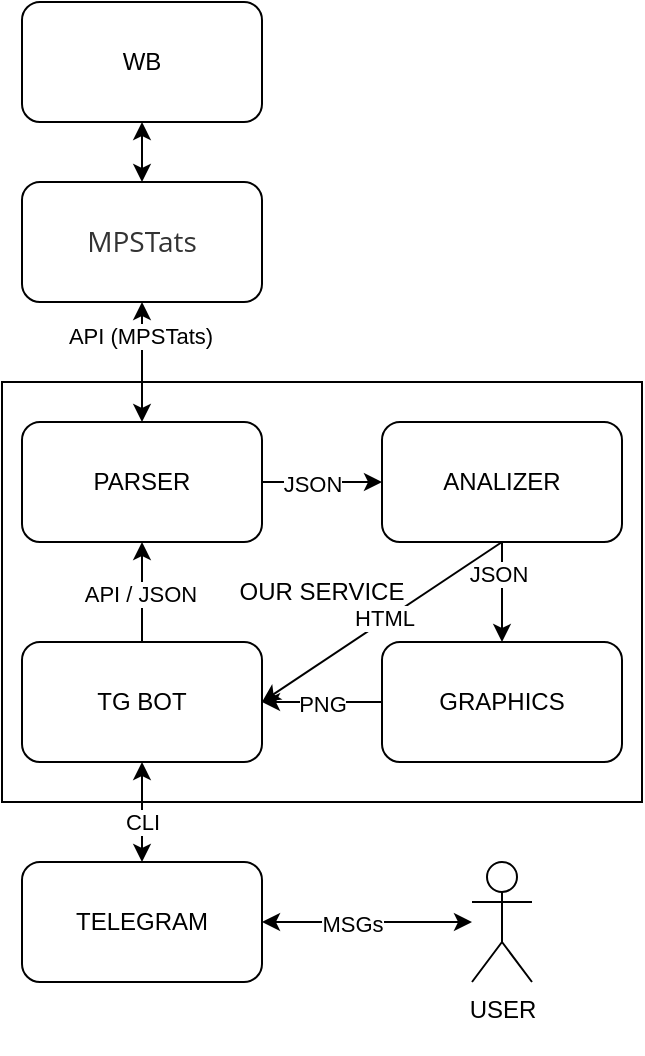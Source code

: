 <mxfile version="24.6.3" type="browser">
  <diagram name="Страница — 1" id="MD9hZOxbVFRxuhAhh0ur">
    <mxGraphModel dx="719" dy="511" grid="1" gridSize="10" guides="1" tooltips="1" connect="1" arrows="1" fold="1" page="1" pageScale="1" pageWidth="827" pageHeight="1169" math="0" shadow="0">
      <root>
        <mxCell id="0" />
        <mxCell id="1" parent="0" />
        <mxCell id="qtg9wg-0kg7Es1w7qbVz-24" value="OUR SERVICE" style="rounded=0;whiteSpace=wrap;html=1;" parent="1" vertex="1">
          <mxGeometry x="300" y="220" width="320" height="210" as="geometry" />
        </mxCell>
        <mxCell id="qtg9wg-0kg7Es1w7qbVz-1" value="PARSER" style="rounded=1;whiteSpace=wrap;html=1;" parent="1" vertex="1">
          <mxGeometry x="310" y="240" width="120" height="60" as="geometry" />
        </mxCell>
        <mxCell id="qtg9wg-0kg7Es1w7qbVz-2" value="&lt;span style=&quot;color: rgb(51, 51, 51); font-family: &amp;quot;Open Sans&amp;quot;, Helvetica, sans-serif; font-size: 14px; text-align: start; white-space-collapse: preserve; background-color: rgb(255, 255, 255);&quot;&gt;MPSTats&lt;/span&gt;" style="rounded=1;whiteSpace=wrap;html=1;" parent="1" vertex="1">
          <mxGeometry x="310" y="120" width="120" height="60" as="geometry" />
        </mxCell>
        <mxCell id="qtg9wg-0kg7Es1w7qbVz-3" value="WB" style="rounded=1;whiteSpace=wrap;html=1;" parent="1" vertex="1">
          <mxGeometry x="310" y="30" width="120" height="60" as="geometry" />
        </mxCell>
        <mxCell id="qtg9wg-0kg7Es1w7qbVz-4" value="GRAPHICS" style="rounded=1;whiteSpace=wrap;html=1;" parent="1" vertex="1">
          <mxGeometry x="490" y="350" width="120" height="60" as="geometry" />
        </mxCell>
        <mxCell id="qtg9wg-0kg7Es1w7qbVz-5" value="TG BOT" style="rounded=1;whiteSpace=wrap;html=1;" parent="1" vertex="1">
          <mxGeometry x="310" y="350" width="120" height="60" as="geometry" />
        </mxCell>
        <mxCell id="qtg9wg-0kg7Es1w7qbVz-8" value="" style="endArrow=classic;startArrow=classic;html=1;rounded=0;entryX=0.5;entryY=1;entryDx=0;entryDy=0;exitX=0.5;exitY=0;exitDx=0;exitDy=0;" parent="1" source="qtg9wg-0kg7Es1w7qbVz-1" target="qtg9wg-0kg7Es1w7qbVz-2" edge="1">
          <mxGeometry width="50" height="50" relative="1" as="geometry">
            <mxPoint x="310" y="290" as="sourcePoint" />
            <mxPoint x="360" y="240" as="targetPoint" />
          </mxGeometry>
        </mxCell>
        <mxCell id="4fTtlBteYvaDQ08V7QeZ-2" value="API (MPSTats)" style="edgeLabel;html=1;align=center;verticalAlign=middle;resizable=0;points=[];" vertex="1" connectable="0" parent="qtg9wg-0kg7Es1w7qbVz-8">
          <mxGeometry x="0.44" y="1" relative="1" as="geometry">
            <mxPoint as="offset" />
          </mxGeometry>
        </mxCell>
        <mxCell id="qtg9wg-0kg7Es1w7qbVz-9" value="" style="endArrow=classic;startArrow=classic;html=1;rounded=0;entryX=0.5;entryY=1;entryDx=0;entryDy=0;exitX=0.5;exitY=0;exitDx=0;exitDy=0;" parent="1" source="qtg9wg-0kg7Es1w7qbVz-2" target="qtg9wg-0kg7Es1w7qbVz-3" edge="1">
          <mxGeometry width="50" height="50" relative="1" as="geometry">
            <mxPoint x="310" y="290" as="sourcePoint" />
            <mxPoint x="360" y="240" as="targetPoint" />
          </mxGeometry>
        </mxCell>
        <mxCell id="qtg9wg-0kg7Es1w7qbVz-10" value="" style="endArrow=classic;startArrow=classic;html=1;rounded=0;exitX=0.5;exitY=1;exitDx=0;exitDy=0;" parent="1" source="qtg9wg-0kg7Es1w7qbVz-5" edge="1">
          <mxGeometry width="50" height="50" relative="1" as="geometry">
            <mxPoint x="50" y="230" as="sourcePoint" />
            <mxPoint x="370" y="460" as="targetPoint" />
          </mxGeometry>
        </mxCell>
        <mxCell id="4fTtlBteYvaDQ08V7QeZ-3" value="CLI" style="edgeLabel;html=1;align=center;verticalAlign=middle;resizable=0;points=[];" vertex="1" connectable="0" parent="qtg9wg-0kg7Es1w7qbVz-10">
          <mxGeometry x="0.2" relative="1" as="geometry">
            <mxPoint as="offset" />
          </mxGeometry>
        </mxCell>
        <mxCell id="qtg9wg-0kg7Es1w7qbVz-11" value="ANALIZER" style="rounded=1;whiteSpace=wrap;html=1;" parent="1" vertex="1">
          <mxGeometry x="490" y="240" width="120" height="60" as="geometry" />
        </mxCell>
        <mxCell id="qtg9wg-0kg7Es1w7qbVz-13" value="" style="endArrow=classic;html=1;rounded=0;exitX=0.5;exitY=1;exitDx=0;exitDy=0;entryX=0.5;entryY=0;entryDx=0;entryDy=0;" parent="1" source="qtg9wg-0kg7Es1w7qbVz-11" target="qtg9wg-0kg7Es1w7qbVz-4" edge="1">
          <mxGeometry width="50" height="50" relative="1" as="geometry">
            <mxPoint x="310" y="290" as="sourcePoint" />
            <mxPoint x="360" y="240" as="targetPoint" />
          </mxGeometry>
        </mxCell>
        <mxCell id="4fTtlBteYvaDQ08V7QeZ-10" value="JSON" style="edgeLabel;html=1;align=center;verticalAlign=middle;resizable=0;points=[];" vertex="1" connectable="0" parent="qtg9wg-0kg7Es1w7qbVz-13">
          <mxGeometry x="-0.36" y="-2" relative="1" as="geometry">
            <mxPoint as="offset" />
          </mxGeometry>
        </mxCell>
        <mxCell id="qtg9wg-0kg7Es1w7qbVz-14" value="" style="endArrow=classic;html=1;rounded=0;entryX=0;entryY=0.5;entryDx=0;entryDy=0;exitX=1;exitY=0.5;exitDx=0;exitDy=0;" parent="1" source="qtg9wg-0kg7Es1w7qbVz-1" target="qtg9wg-0kg7Es1w7qbVz-11" edge="1">
          <mxGeometry width="50" height="50" relative="1" as="geometry">
            <mxPoint x="310" y="290" as="sourcePoint" />
            <mxPoint x="360" y="240" as="targetPoint" />
          </mxGeometry>
        </mxCell>
        <mxCell id="4fTtlBteYvaDQ08V7QeZ-9" value="JSON" style="edgeLabel;html=1;align=center;verticalAlign=middle;resizable=0;points=[];" vertex="1" connectable="0" parent="qtg9wg-0kg7Es1w7qbVz-14">
          <mxGeometry x="-0.167" y="-1" relative="1" as="geometry">
            <mxPoint as="offset" />
          </mxGeometry>
        </mxCell>
        <mxCell id="qtg9wg-0kg7Es1w7qbVz-15" value="" style="endArrow=classic;html=1;rounded=0;exitX=0;exitY=0.5;exitDx=0;exitDy=0;entryX=1;entryY=0.5;entryDx=0;entryDy=0;" parent="1" source="qtg9wg-0kg7Es1w7qbVz-4" target="qtg9wg-0kg7Es1w7qbVz-5" edge="1">
          <mxGeometry width="50" height="50" relative="1" as="geometry">
            <mxPoint x="310" y="390" as="sourcePoint" />
            <mxPoint x="360" y="340" as="targetPoint" />
          </mxGeometry>
        </mxCell>
        <mxCell id="4fTtlBteYvaDQ08V7QeZ-6" value="PNG" style="edgeLabel;html=1;align=center;verticalAlign=middle;resizable=0;points=[];" vertex="1" connectable="0" parent="qtg9wg-0kg7Es1w7qbVz-15">
          <mxGeometry y="1" relative="1" as="geometry">
            <mxPoint as="offset" />
          </mxGeometry>
        </mxCell>
        <mxCell id="qtg9wg-0kg7Es1w7qbVz-16" value="USER&lt;div&gt;&lt;br&gt;&lt;/div&gt;" style="shape=umlActor;verticalLabelPosition=bottom;verticalAlign=top;html=1;outlineConnect=0;" parent="1" vertex="1">
          <mxGeometry x="535" y="460" width="30" height="60" as="geometry" />
        </mxCell>
        <mxCell id="qtg9wg-0kg7Es1w7qbVz-20" value="TELEGRAM" style="rounded=1;whiteSpace=wrap;html=1;" parent="1" vertex="1">
          <mxGeometry x="310" y="460" width="120" height="60" as="geometry" />
        </mxCell>
        <mxCell id="qtg9wg-0kg7Es1w7qbVz-21" value="" style="endArrow=classic;html=1;rounded=0;entryX=0.5;entryY=1;entryDx=0;entryDy=0;exitX=0.5;exitY=0;exitDx=0;exitDy=0;" parent="1" source="qtg9wg-0kg7Es1w7qbVz-5" target="qtg9wg-0kg7Es1w7qbVz-1" edge="1">
          <mxGeometry width="50" height="50" relative="1" as="geometry">
            <mxPoint x="310" y="430" as="sourcePoint" />
            <mxPoint x="360" y="380" as="targetPoint" />
          </mxGeometry>
        </mxCell>
        <mxCell id="4fTtlBteYvaDQ08V7QeZ-7" value="API / JSON" style="edgeLabel;html=1;align=center;verticalAlign=middle;resizable=0;points=[];" vertex="1" connectable="0" parent="qtg9wg-0kg7Es1w7qbVz-21">
          <mxGeometry x="-0.04" y="1" relative="1" as="geometry">
            <mxPoint as="offset" />
          </mxGeometry>
        </mxCell>
        <mxCell id="qtg9wg-0kg7Es1w7qbVz-22" value="" style="endArrow=classic;startArrow=classic;html=1;rounded=0;exitX=1;exitY=0.5;exitDx=0;exitDy=0;" parent="1" source="qtg9wg-0kg7Es1w7qbVz-20" target="qtg9wg-0kg7Es1w7qbVz-16" edge="1">
          <mxGeometry width="50" height="50" relative="1" as="geometry">
            <mxPoint x="310" y="400" as="sourcePoint" />
            <mxPoint x="360" y="350" as="targetPoint" />
          </mxGeometry>
        </mxCell>
        <mxCell id="4fTtlBteYvaDQ08V7QeZ-1" value="MSGs" style="edgeLabel;html=1;align=center;verticalAlign=middle;resizable=0;points=[];" vertex="1" connectable="0" parent="qtg9wg-0kg7Es1w7qbVz-22">
          <mxGeometry x="-0.143" y="-1" relative="1" as="geometry">
            <mxPoint as="offset" />
          </mxGeometry>
        </mxCell>
        <mxCell id="4fTtlBteYvaDQ08V7QeZ-14" value="" style="endArrow=classic;html=1;rounded=0;exitX=0.5;exitY=1;exitDx=0;exitDy=0;entryX=1;entryY=0.5;entryDx=0;entryDy=0;" edge="1" parent="1" source="qtg9wg-0kg7Es1w7qbVz-11" target="qtg9wg-0kg7Es1w7qbVz-5">
          <mxGeometry width="50" height="50" relative="1" as="geometry">
            <mxPoint x="350" y="290" as="sourcePoint" />
            <mxPoint x="400" y="240" as="targetPoint" />
          </mxGeometry>
        </mxCell>
        <mxCell id="4fTtlBteYvaDQ08V7QeZ-15" value="HTML" style="edgeLabel;html=1;align=center;verticalAlign=middle;resizable=0;points=[];" vertex="1" connectable="0" parent="4fTtlBteYvaDQ08V7QeZ-14">
          <mxGeometry x="-0.027" y="-1" relative="1" as="geometry">
            <mxPoint as="offset" />
          </mxGeometry>
        </mxCell>
      </root>
    </mxGraphModel>
  </diagram>
</mxfile>
